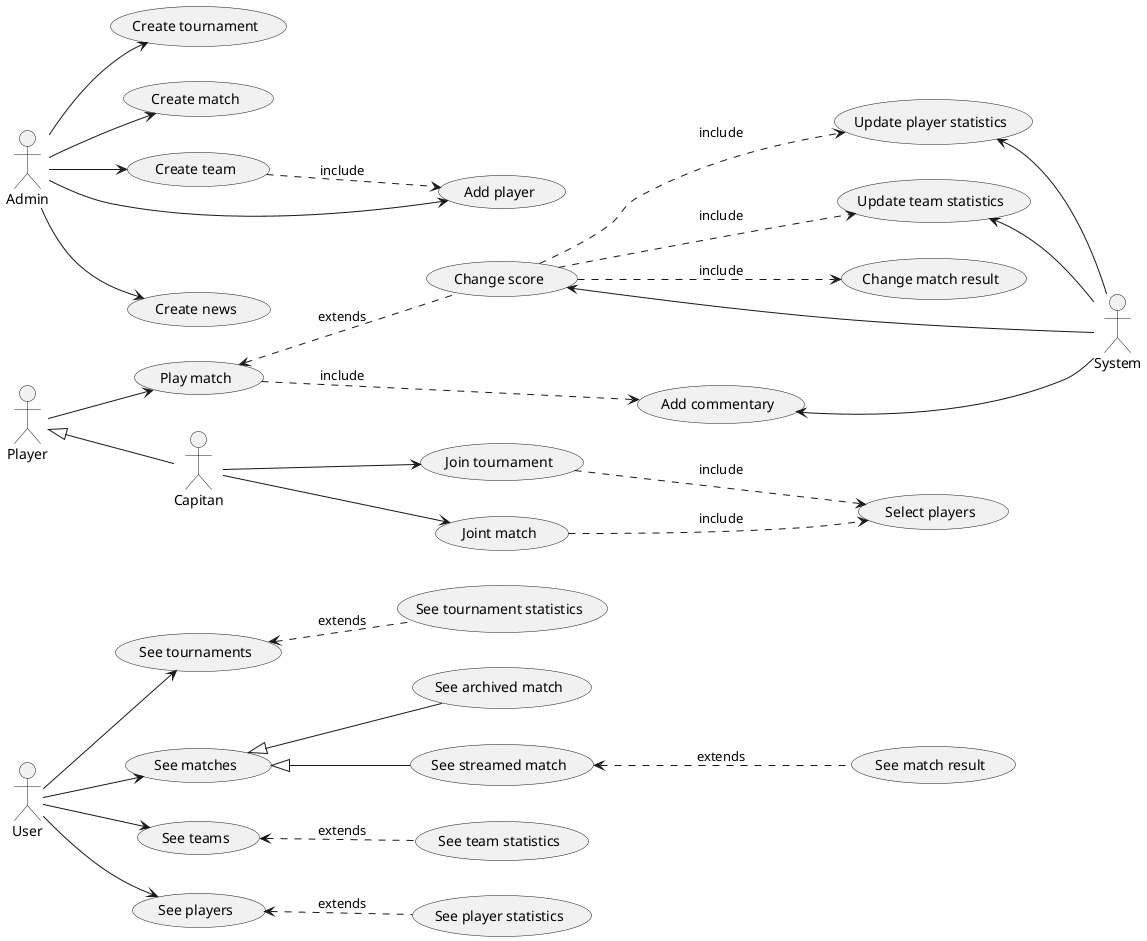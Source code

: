 @startuml
left to right direction

User --> (See tournaments)
    (See tournaments) <.. (See tournament statistics): extends
User --> (See matches)
    (See matches) <|-- (See archived match)
    (See matches) <|-- (See streamed match)
        (See streamed match) <.. (See match result): extends
User --> (See teams)
    (See teams) <.. (See team statistics): extends
User --> (See players)
    (See players) <.. (See player statistics): extends

Player --> (Play match)
    (Play match) <.. (Change score): extends
        (Change score) ..> (Update player statistics): include
        (Change score) ..> (Update team statistics): include
        (Change score) ..> (Change match result): include
    (Play match) ..> (Add commentary): include

Player <|-- Capitan
Capitan --> (Join tournament)
    (Join tournament) ..> (Select players): include
Capitan --> (Joint match)
    (Joint match) ..> (Select players): include

(Update player statistics) <-- System
(Update team statistics) <-- System
(Change score) <-- System
(Add commentary) <-- System

Admin --> (Create tournament)
Admin --> (Create match)
Admin --> (Create team)
    (Create team) ..> (Add player): include
Admin --> (Add player)
Admin --> (Create news)



@enduml
